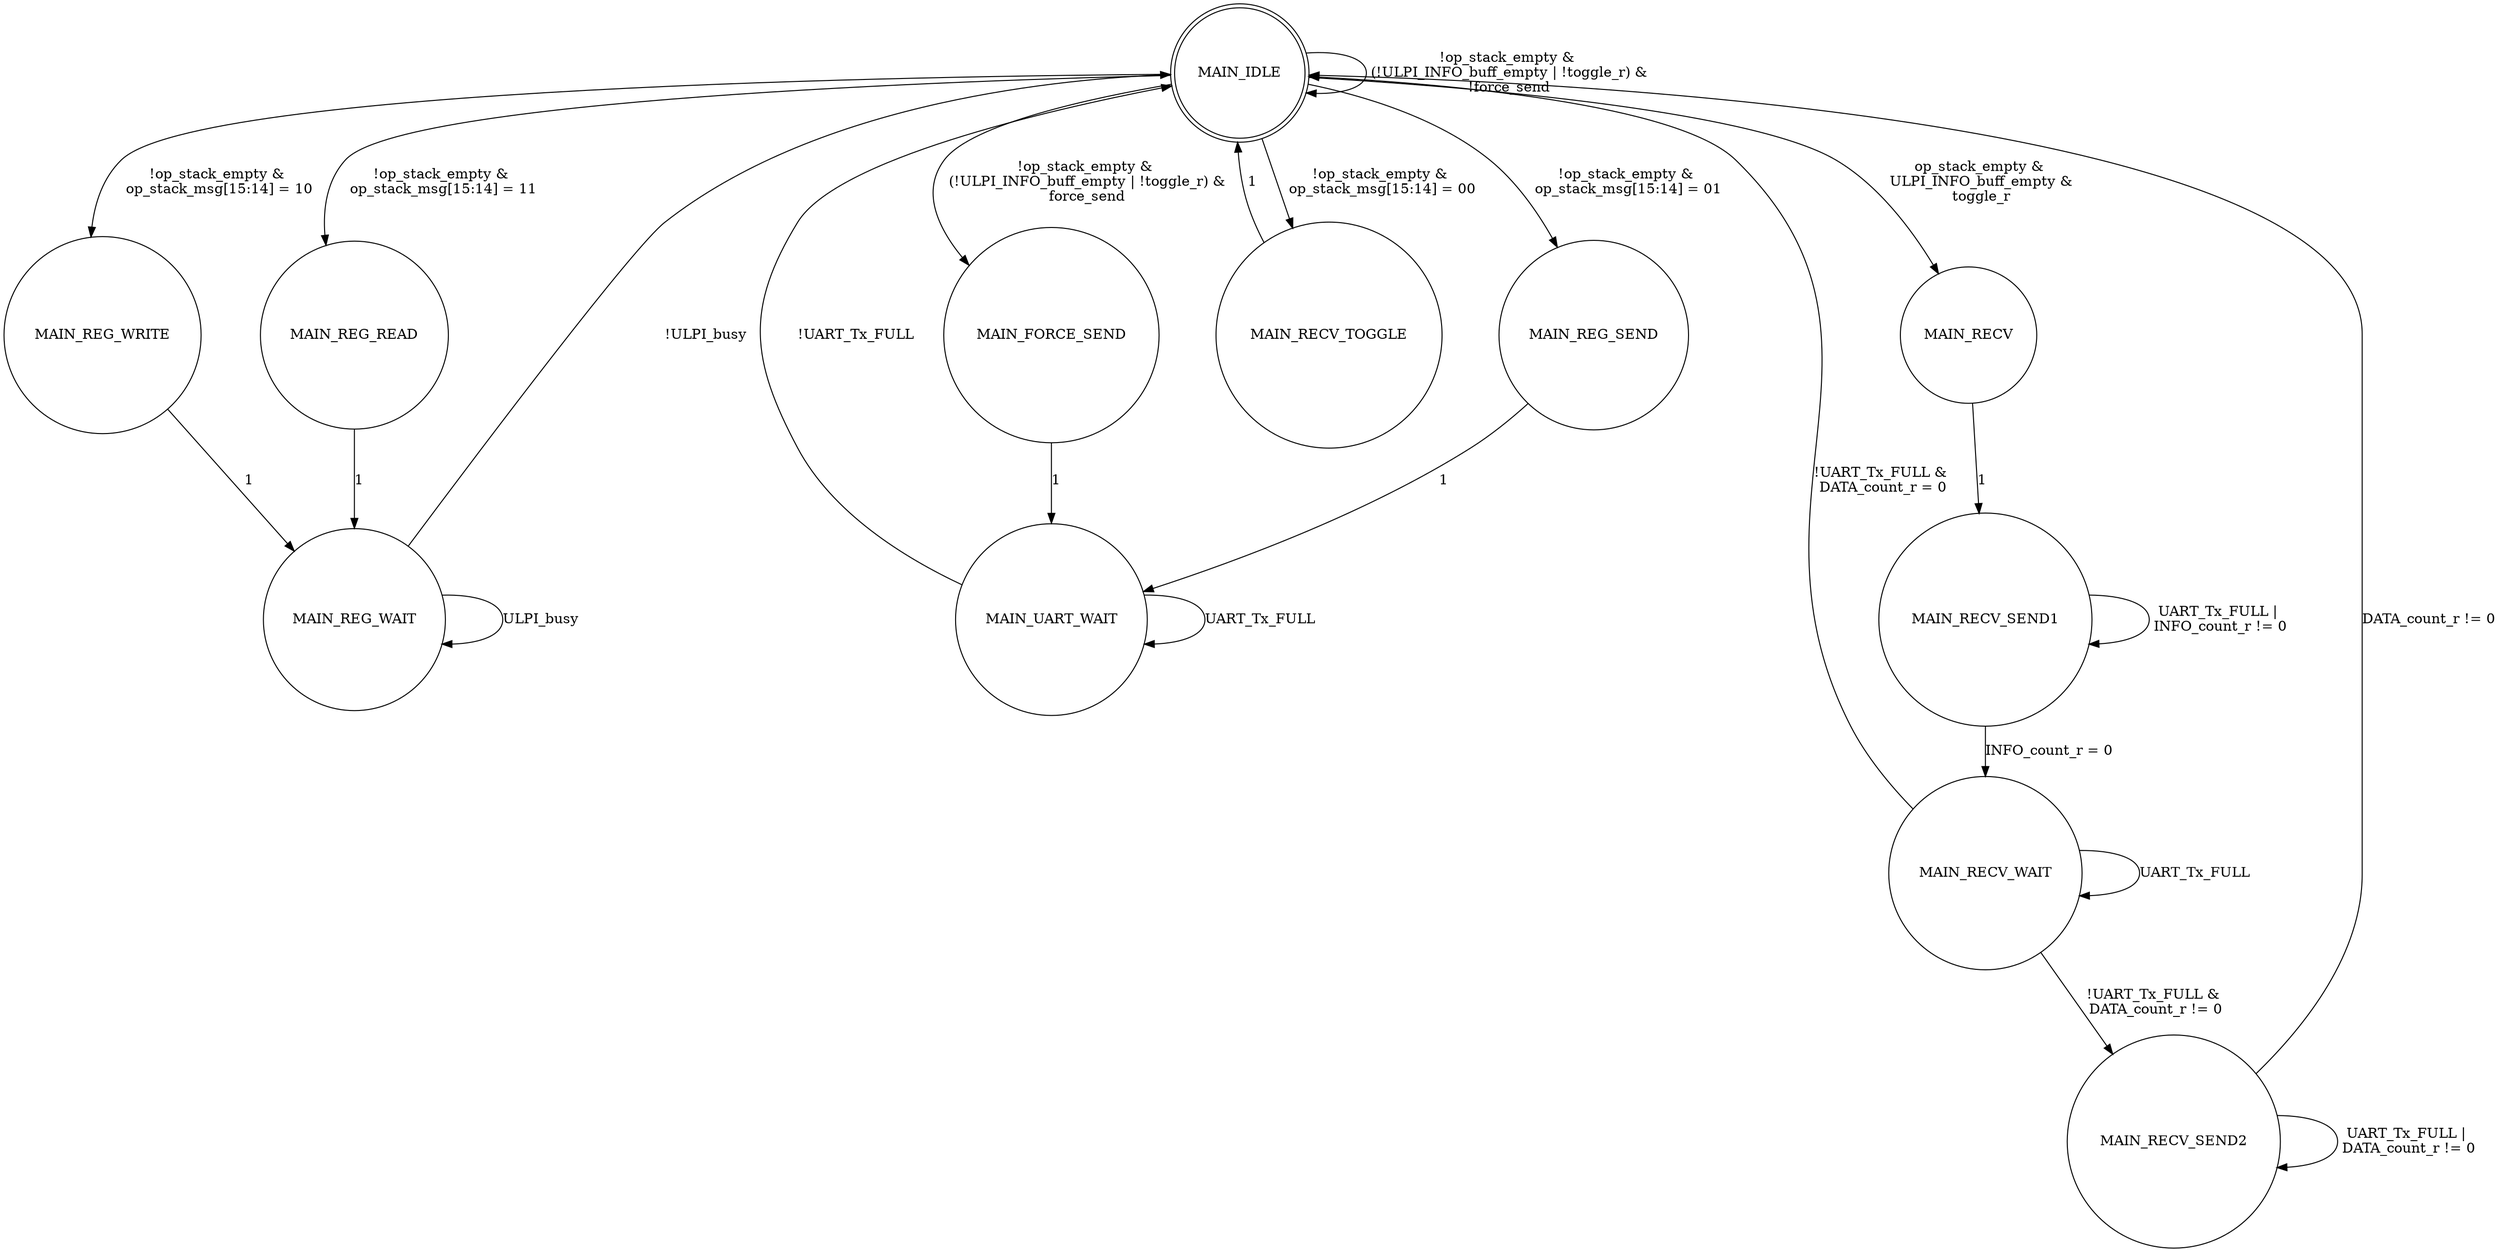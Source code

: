 digraph main_controller_states
{
    nodesep = 0.8;
    splines="spiline";

    node [shape="circle"];

    IDLE [label="MAIN_IDLE", shape="doublecircle"];
    REG_READ [label="MAIN_REG_READ"];
    REG_WRITE [label="MAIN_REG_WRITE"];
    REG_WAIT [label="MAIN_REG_WAIT"];
    REG_SEND [label="MAIN_REG_SEND"];
    FORCE [label="MAIN_FORCE_SEND"];
    UART_WAIT [label="MAIN_UART_WAIT"];
    RECV        [label="MAIN_RECV"];
    RECV_SEND1  [label="MAIN_RECV_SEND1"];
    RECV_WAIT   [label="MAIN_RECV_WAIT"];
    RECV_SEND2  [label="MAIN_RECV_SEND2"];
    RECV_TOGGLE [label="MAIN_RECV_TOGGLE"];


    IDLE -> RECV_TOGGLE [label="!op_stack_empty &\n op_stack_msg[15:14] = 00"];
    IDLE -> REG_SEND [label="!op_stack_empty &\n op_stack_msg[15:14] = 01"];
    IDLE -> REG_WRITE [label="!op_stack_empty &\n op_stack_msg[15:14] = 10"];
    IDLE -> REG_READ [label="!op_stack_empty &\n op_stack_msg[15:14] = 11"];
    IDLE -> RECV [label="op_stack_empty &\n ULPI_INFO_buff_empty &\n toggle_r"];
    IDLE -> FORCE [label="!op_stack_empty &\n (!ULPI_INFO_buff_empty | !toggle_r) &\n force_send"];
    IDLE -> IDLE [label="!op_stack_empty &\n (!ULPI_INFO_buff_empty | !toggle_r) &\n !force_send"];

    REG_READ -> REG_WAIT [label="1"];

    REG_WRITE -> REG_WAIT [label="1"];

    REG_WAIT -> IDLE [label="!ULPI_busy"];
    REG_WAIT -> REG_WAIT [label="ULPI_busy"];

    REG_SEND -> UART_WAIT [label="1"];

    FORCE -> UART_WAIT [label="1"];

    UART_WAIT -> IDLE [label="!UART_Tx_FULL"];
    UART_WAIT -> UART_WAIT [label="UART_Tx_FULL"];

    RECV -> RECV_SEND1 [label="1"];

    RECV_SEND1 -> RECV_WAIT [label="INFO_count_r = 0"];
    RECV_SEND1 -> RECV_SEND1 [label="UART_Tx_FULL |\n INFO_count_r \!= 0"];

    RECV_WAIT -> IDLE [label="!UART_Tx_FULL &\n DATA_count_r = 0"];
    RECV_WAIT -> RECV_SEND2 [label="!UART_Tx_FULL &\n DATA_count_r \!= 0"];
    RECV_WAIT -> RECV_WAIT [label="UART_Tx_FULL"];

    RECV_SEND2 -> IDLE [label="DATA_count_r != 0"];
    RECV_SEND2 -> RECV_SEND2 [label="UART_Tx_FULL |\n DATA_count_r \!= 0"];

    RECV_TOGGLE -> IDLE [label="1"];
}